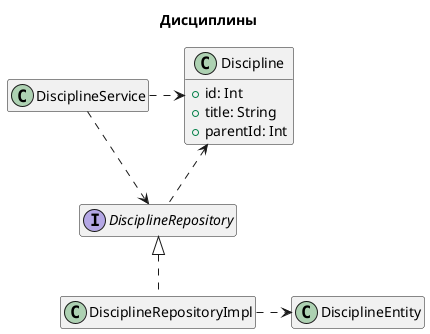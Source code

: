 @startuml

hide empty members
allowmixing

title "Дисциплины"

class DisciplineService

interface DisciplineRepository

class Discipline {
    + id: Int
    + title: String
    + parentId: Int
}

Discipline <.. DisciplineRepository

class DisciplineRepositoryImpl implements DisciplineRepository
class DisciplineEntity
DisciplineRepositoryImpl .> DisciplineEntity

DisciplineService .> Discipline
DisciplineService ..> DisciplineRepository



@enduml